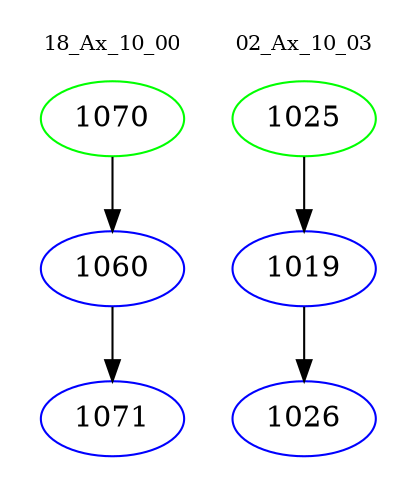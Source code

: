 digraph{
subgraph cluster_0 {
color = white
label = "18_Ax_10_00";
fontsize=10;
T0_1070 [label="1070", color="green"]
T0_1070 -> T0_1060 [color="black"]
T0_1060 [label="1060", color="blue"]
T0_1060 -> T0_1071 [color="black"]
T0_1071 [label="1071", color="blue"]
}
subgraph cluster_1 {
color = white
label = "02_Ax_10_03";
fontsize=10;
T1_1025 [label="1025", color="green"]
T1_1025 -> T1_1019 [color="black"]
T1_1019 [label="1019", color="blue"]
T1_1019 -> T1_1026 [color="black"]
T1_1026 [label="1026", color="blue"]
}
}
